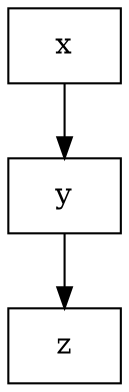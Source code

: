 digraph {
  g0 [label="x", shape="box"];
  g1 [label="y", shape="box"];
  g2 [label="z", shape="box"];

  g0 -> g1;
  g1 -> g2;
}
